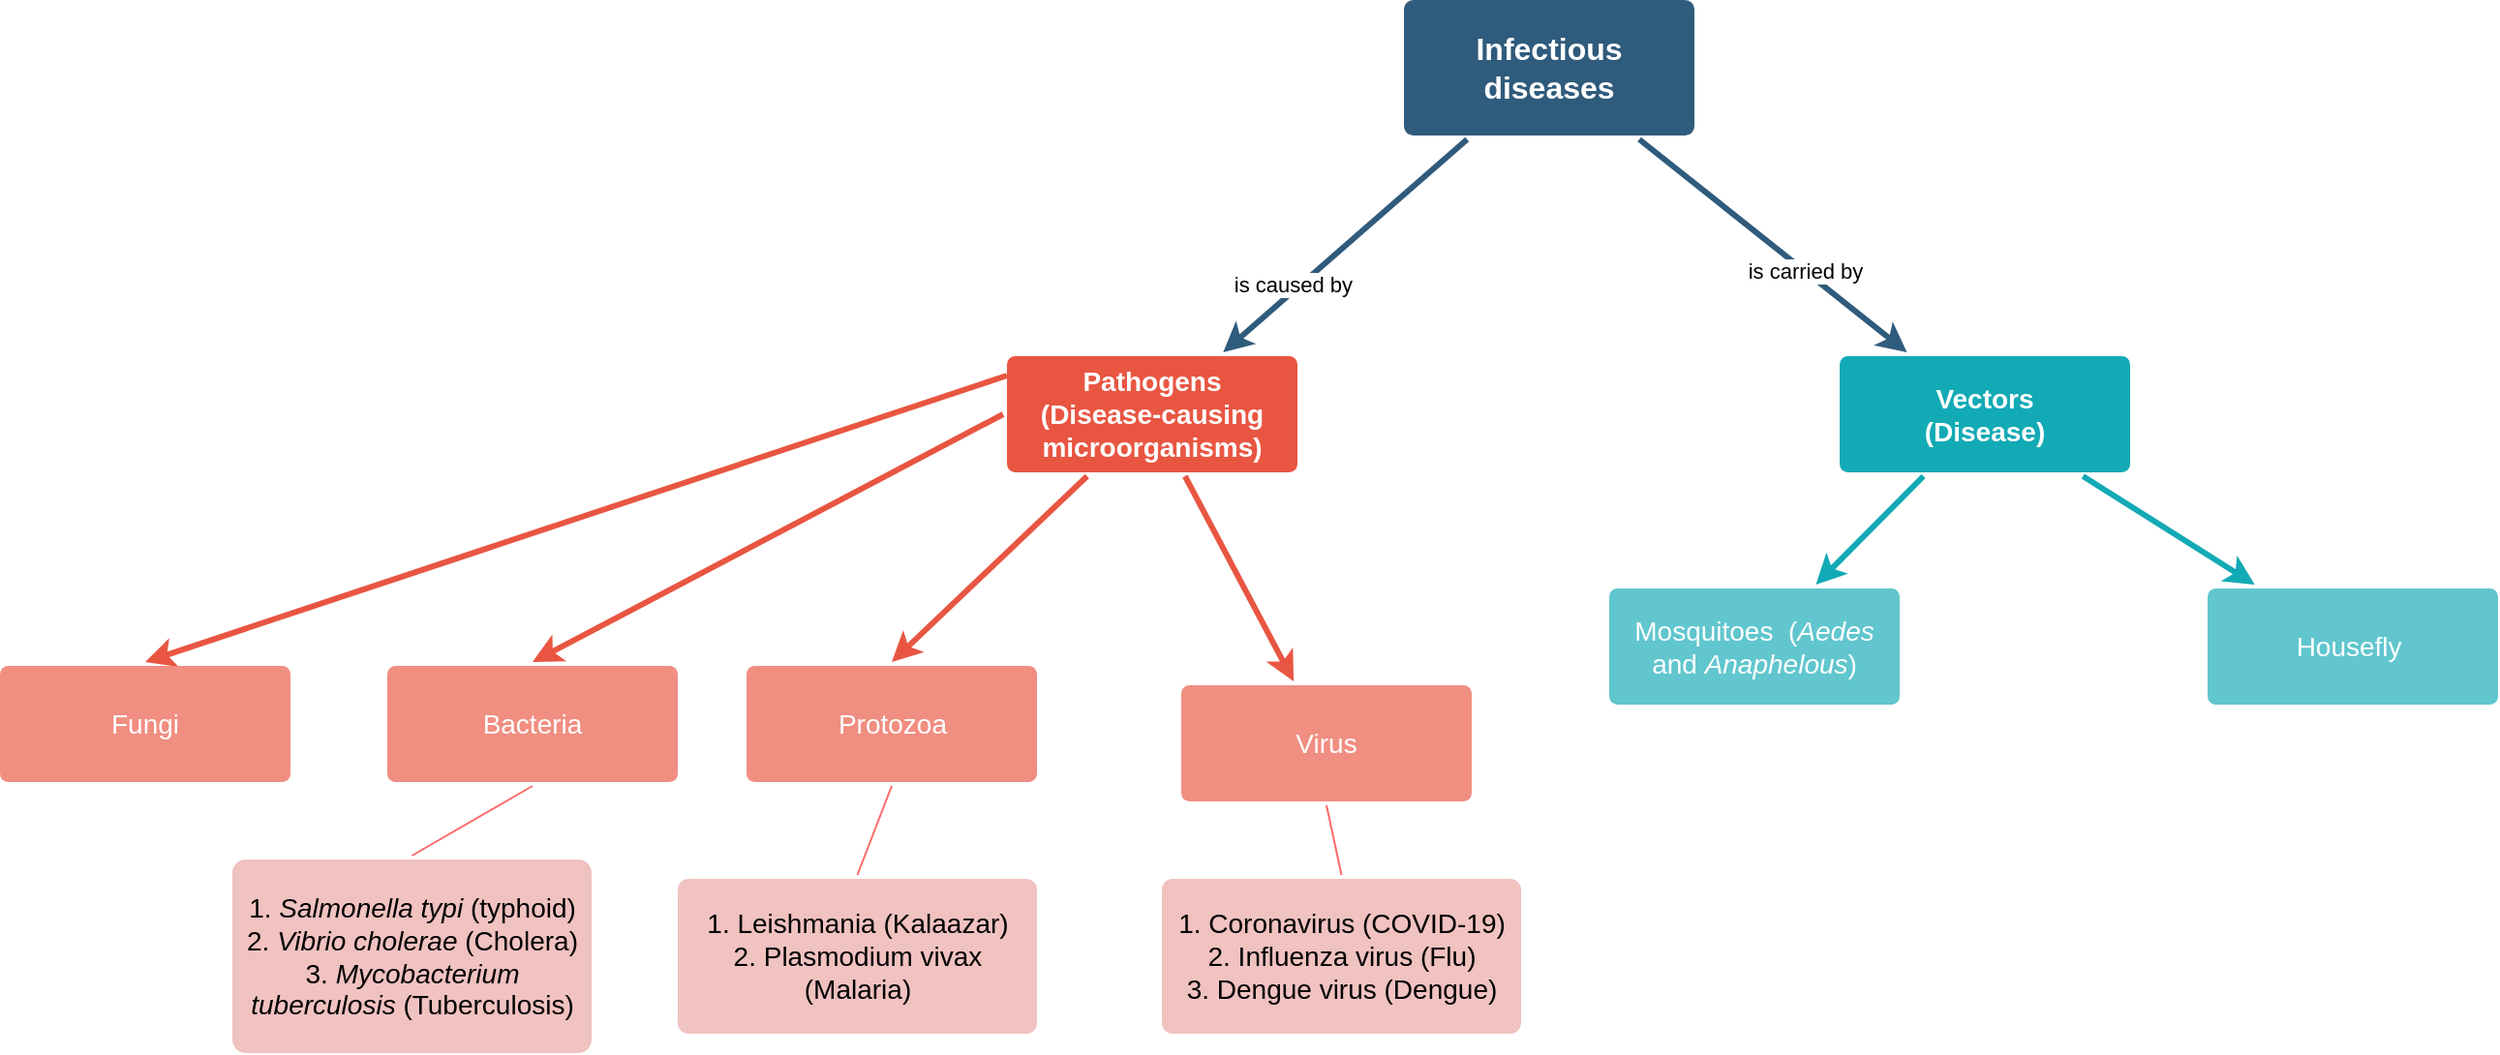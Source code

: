 <mxfile version="20.1.2" type="github" pages="2">
  <diagram id="6a731a19-8d31-9384-78a2-239565b7b9f0" name="Page-1">
    <mxGraphModel dx="4821" dy="1503" grid="1" gridSize="10" guides="1" tooltips="1" connect="1" arrows="1" fold="1" page="1" pageScale="1" pageWidth="1169" pageHeight="827" background="none" math="0" shadow="0">
      <root>
        <mxCell id="0" />
        <mxCell id="1" parent="0" />
        <mxCell id="1746" value="" style="edgeStyle=none;rounded=0;jumpStyle=none;html=1;shadow=0;labelBackgroundColor=none;startArrow=none;startFill=0;endArrow=classic;endFill=1;jettySize=auto;orthogonalLoop=1;strokeColor=#2F5B7C;strokeWidth=3;fontFamily=Helvetica;fontSize=16;fontColor=#23445D;spacing=5;" parent="1" source="1749" target="1771" edge="1">
          <mxGeometry relative="1" as="geometry" />
        </mxCell>
        <mxCell id="zPt4OVlKOoBAr0bhrzFJ-1802" value="is carried by" style="edgeLabel;html=1;align=center;verticalAlign=middle;resizable=0;points=[];" vertex="1" connectable="0" parent="1746">
          <mxGeometry x="0.226" relative="1" as="geometry">
            <mxPoint as="offset" />
          </mxGeometry>
        </mxCell>
        <mxCell id="1748" value="" style="edgeStyle=none;rounded=0;jumpStyle=none;html=1;shadow=0;labelBackgroundColor=none;startArrow=none;startFill=0;endArrow=classic;endFill=1;jettySize=auto;orthogonalLoop=1;strokeColor=#2F5B7C;strokeWidth=3;fontFamily=Helvetica;fontSize=16;fontColor=#23445D;spacing=5;" parent="1" source="1749" target="1753" edge="1">
          <mxGeometry relative="1" as="geometry" />
        </mxCell>
        <mxCell id="zPt4OVlKOoBAr0bhrzFJ-1801" value="is caused by&amp;nbsp;" style="edgeLabel;html=1;align=center;verticalAlign=middle;resizable=0;points=[];" vertex="1" connectable="0" parent="1748">
          <mxGeometry x="0.392" y="-1" relative="1" as="geometry">
            <mxPoint y="-1" as="offset" />
          </mxGeometry>
        </mxCell>
        <mxCell id="1749" value="Infectious diseases&lt;br&gt;" style="rounded=1;whiteSpace=wrap;html=1;shadow=0;labelBackgroundColor=none;strokeColor=none;strokeWidth=3;fillColor=#2F5B7C;fontFamily=Helvetica;fontSize=16;fontColor=#FFFFFF;align=center;fontStyle=1;spacing=5;arcSize=7;perimeterSpacing=2;" parent="1" vertex="1">
          <mxGeometry x="-515" y="80" width="150" height="70" as="geometry" />
        </mxCell>
        <mxCell id="1750" value="" style="edgeStyle=none;rounded=1;jumpStyle=none;html=1;shadow=0;labelBackgroundColor=none;startArrow=none;startFill=0;jettySize=auto;orthogonalLoop=1;strokeColor=#E85642;strokeWidth=3;fontFamily=Helvetica;fontSize=14;fontColor=#FFFFFF;spacing=5;fontStyle=1;fillColor=#b0e3e6;entryX=0.5;entryY=0;entryDx=0;entryDy=0;" parent="1" source="1753" target="1756" edge="1">
          <mxGeometry relative="1" as="geometry">
            <mxPoint x="-832" y="554" as="targetPoint" />
          </mxGeometry>
        </mxCell>
        <mxCell id="1752" value="" style="edgeStyle=none;rounded=1;jumpStyle=none;html=1;shadow=0;labelBackgroundColor=none;startArrow=none;startFill=0;jettySize=auto;orthogonalLoop=1;strokeColor=#E85642;strokeWidth=3;fontFamily=Helvetica;fontSize=14;fontColor=#FFFFFF;spacing=5;fontStyle=1;fillColor=#b0e3e6;" parent="1" source="1753" target="1754" edge="1">
          <mxGeometry relative="1" as="geometry" />
        </mxCell>
        <mxCell id="1753" value="Pathogens&lt;br&gt;(Disease-causing microorganisms)" style="rounded=1;whiteSpace=wrap;html=1;shadow=0;labelBackgroundColor=none;strokeColor=none;strokeWidth=3;fillColor=#e85642;fontFamily=Helvetica;fontSize=14;fontColor=#FFFFFF;align=center;spacing=5;fontStyle=1;arcSize=7;perimeterSpacing=2;" parent="1" vertex="1">
          <mxGeometry x="-720" y="264" width="150" height="60" as="geometry" />
        </mxCell>
        <mxCell id="1754" value="Virus" style="rounded=1;whiteSpace=wrap;html=1;shadow=0;labelBackgroundColor=none;strokeColor=none;strokeWidth=3;fillColor=#f08e81;fontFamily=Helvetica;fontSize=14;fontColor=#FFFFFF;align=center;spacing=5;fontStyle=0;arcSize=7;perimeterSpacing=2;" parent="1" vertex="1">
          <mxGeometry x="-630" y="434" width="150" height="60" as="geometry" />
        </mxCell>
        <mxCell id="1756" value="Protozoa" style="rounded=1;whiteSpace=wrap;html=1;shadow=0;labelBackgroundColor=none;strokeColor=none;strokeWidth=3;fillColor=#f08e81;fontFamily=Helvetica;fontSize=14;fontColor=#FFFFFF;align=center;spacing=5;fontStyle=0;arcSize=7;perimeterSpacing=2;" parent="1" vertex="1">
          <mxGeometry x="-854.5" y="424" width="150" height="60" as="geometry" />
        </mxCell>
        <mxCell id="1771" value="Vectors&lt;br&gt;(Disease)" style="rounded=1;whiteSpace=wrap;html=1;shadow=0;labelBackgroundColor=none;strokeColor=none;strokeWidth=3;fillColor=#12aab5;fontFamily=Helvetica;fontSize=14;fontColor=#FFFFFF;align=center;spacing=5;fontStyle=1;arcSize=7;perimeterSpacing=2;" parent="1" vertex="1">
          <mxGeometry x="-290" y="264.0" width="150" height="60" as="geometry" />
        </mxCell>
        <mxCell id="1772" value="Mosquitoes&amp;nbsp; (&lt;i&gt;Aedes &lt;/i&gt;and &lt;i&gt;Anaphelous&lt;/i&gt;)" style="rounded=1;whiteSpace=wrap;html=1;shadow=0;labelBackgroundColor=none;strokeColor=none;strokeWidth=3;fillColor=#61c6ce;fontFamily=Helvetica;fontSize=14;fontColor=#FFFFFF;align=center;spacing=5;fontStyle=0;arcSize=7;perimeterSpacing=2;" parent="1" vertex="1">
          <mxGeometry x="-409" y="384" width="150" height="60" as="geometry" />
        </mxCell>
        <mxCell id="1773" value="" style="edgeStyle=none;rounded=1;jumpStyle=none;html=1;shadow=0;labelBackgroundColor=none;startArrow=none;startFill=0;jettySize=auto;orthogonalLoop=1;strokeColor=#12AAB5;strokeWidth=3;fontFamily=Helvetica;fontSize=14;fontColor=#FFFFFF;spacing=5;fontStyle=1;fillColor=#b0e3e6;" parent="1" source="1771" target="1772" edge="1">
          <mxGeometry relative="1" as="geometry" />
        </mxCell>
        <mxCell id="1774" value="Housefly&amp;nbsp;" style="rounded=1;whiteSpace=wrap;html=1;shadow=0;labelBackgroundColor=none;strokeColor=none;strokeWidth=3;fillColor=#61c6ce;fontFamily=Helvetica;fontSize=14;fontColor=#FFFFFF;align=center;spacing=5;fontStyle=0;arcSize=7;perimeterSpacing=2;" parent="1" vertex="1">
          <mxGeometry x="-100" y="384" width="150" height="60" as="geometry" />
        </mxCell>
        <mxCell id="1775" value="" style="edgeStyle=none;rounded=1;jumpStyle=none;html=1;shadow=0;labelBackgroundColor=none;startArrow=none;startFill=0;jettySize=auto;orthogonalLoop=1;strokeColor=#12AAB5;strokeWidth=3;fontFamily=Helvetica;fontSize=14;fontColor=#FFFFFF;spacing=5;fontStyle=1;fillColor=#b0e3e6;" parent="1" source="1771" target="1774" edge="1">
          <mxGeometry relative="1" as="geometry" />
        </mxCell>
        <mxCell id="zPt4OVlKOoBAr0bhrzFJ-1781" value="Bacteria" style="rounded=1;whiteSpace=wrap;html=1;shadow=0;labelBackgroundColor=none;strokeColor=none;strokeWidth=3;fillColor=#f08e81;fontFamily=Helvetica;fontSize=14;fontColor=#FFFFFF;align=center;spacing=5;fontStyle=0;arcSize=7;perimeterSpacing=2;" vertex="1" parent="1">
          <mxGeometry x="-1040" y="424" width="150" height="60" as="geometry" />
        </mxCell>
        <mxCell id="zPt4OVlKOoBAr0bhrzFJ-1783" value="" style="edgeStyle=none;rounded=1;jumpStyle=none;html=1;shadow=0;labelBackgroundColor=none;startArrow=none;startFill=0;jettySize=auto;orthogonalLoop=1;strokeColor=#E85642;strokeWidth=3;fontFamily=Helvetica;fontSize=14;fontColor=#FFFFFF;spacing=5;fontStyle=1;fillColor=#b0e3e6;exitX=0;exitY=0.5;exitDx=0;exitDy=0;entryX=0.5;entryY=0;entryDx=0;entryDy=0;" edge="1" parent="1" source="1753" target="zPt4OVlKOoBAr0bhrzFJ-1781">
          <mxGeometry relative="1" as="geometry">
            <mxPoint x="-730" y="304" as="sourcePoint" />
            <mxPoint x="-910" y="444" as="targetPoint" />
          </mxGeometry>
        </mxCell>
        <mxCell id="zPt4OVlKOoBAr0bhrzFJ-1795" value="&lt;font color=&quot;#000000&quot;&gt;1. &lt;i&gt;Salmonella typi &lt;/i&gt;(typhoid)&lt;br&gt;2.&amp;nbsp;&lt;i&gt;Vibrio cholerae&lt;/i&gt; (Cholera)&lt;br&gt;3. &lt;i&gt;Mycobacterium tuberculosis&lt;/i&gt; (Tuberculosis)&lt;br&gt;&lt;/font&gt;" style="rounded=1;whiteSpace=wrap;html=1;shadow=0;labelBackgroundColor=none;strokeColor=none;strokeWidth=3;fillColor=#F0C2C0;fontFamily=Helvetica;fontSize=14;fontColor=#FFFFFF;align=center;spacing=5;fontStyle=0;arcSize=7;perimeterSpacing=2;" vertex="1" parent="1">
          <mxGeometry x="-1120" y="524" width="185.5" height="100" as="geometry" />
        </mxCell>
        <mxCell id="zPt4OVlKOoBAr0bhrzFJ-1804" value="" style="endArrow=none;html=1;rounded=0;exitX=0.5;exitY=0;exitDx=0;exitDy=0;entryX=0.5;entryY=1;entryDx=0;entryDy=0;strokeColor=#FF6969;" edge="1" parent="1" source="zPt4OVlKOoBAr0bhrzFJ-1795" target="zPt4OVlKOoBAr0bhrzFJ-1781">
          <mxGeometry width="50" height="50" relative="1" as="geometry">
            <mxPoint x="-1050" y="504" as="sourcePoint" />
            <mxPoint x="-1000" y="454" as="targetPoint" />
          </mxGeometry>
        </mxCell>
        <mxCell id="zPt4OVlKOoBAr0bhrzFJ-1805" value="&lt;font color=&quot;#000000&quot;&gt;1. Coronavirus (COVID-19)&lt;br&gt;2. Influenza virus (Flu)&lt;br&gt;3. Dengue virus (Dengue)&lt;br&gt;&lt;/font&gt;" style="rounded=1;whiteSpace=wrap;html=1;shadow=0;labelBackgroundColor=none;strokeColor=none;strokeWidth=3;fillColor=#F0C2C0;fontFamily=Helvetica;fontSize=14;fontColor=#FFFFFF;align=center;spacing=5;fontStyle=0;arcSize=7;perimeterSpacing=2;" vertex="1" parent="1">
          <mxGeometry x="-640" y="534" width="185.5" height="80" as="geometry" />
        </mxCell>
        <mxCell id="zPt4OVlKOoBAr0bhrzFJ-1808" value="" style="endArrow=none;html=1;rounded=0;exitX=0.5;exitY=0;exitDx=0;exitDy=0;entryX=0.5;entryY=1;entryDx=0;entryDy=0;strokeColor=#FF6969;" edge="1" parent="1" source="zPt4OVlKOoBAr0bhrzFJ-1805" target="1754">
          <mxGeometry width="50" height="50" relative="1" as="geometry">
            <mxPoint x="-622.25" y="534" as="sourcePoint" />
            <mxPoint x="-570" y="488" as="targetPoint" />
          </mxGeometry>
        </mxCell>
        <mxCell id="zPt4OVlKOoBAr0bhrzFJ-1809" value="&lt;font color=&quot;#000000&quot;&gt;1. Leishmania (Kalaazar)&lt;br&gt;2. Plasmodium vivax (Malaria)&lt;br&gt;&lt;/font&gt;" style="rounded=1;whiteSpace=wrap;html=1;shadow=0;labelBackgroundColor=none;strokeColor=none;strokeWidth=3;fillColor=#F0C2C0;fontFamily=Helvetica;fontSize=14;fontColor=#FFFFFF;align=center;spacing=5;fontStyle=0;arcSize=7;perimeterSpacing=2;" vertex="1" parent="1">
          <mxGeometry x="-890" y="534" width="185.5" height="80" as="geometry" />
        </mxCell>
        <mxCell id="zPt4OVlKOoBAr0bhrzFJ-1810" value="" style="endArrow=none;html=1;rounded=0;exitX=0.5;exitY=0;exitDx=0;exitDy=0;strokeColor=#FF6969;entryX=0.5;entryY=1;entryDx=0;entryDy=0;" edge="1" parent="1" source="zPt4OVlKOoBAr0bhrzFJ-1809" target="1756">
          <mxGeometry width="50" height="50" relative="1" as="geometry">
            <mxPoint x="-1047.25" y="512" as="sourcePoint" />
            <mxPoint x="-820" y="494" as="targetPoint" />
          </mxGeometry>
        </mxCell>
        <mxCell id="zPt4OVlKOoBAr0bhrzFJ-1811" value="" style="edgeStyle=none;rounded=1;jumpStyle=none;html=1;shadow=0;labelBackgroundColor=none;startArrow=none;startFill=0;jettySize=auto;orthogonalLoop=1;strokeColor=#E85642;strokeWidth=3;fontFamily=Helvetica;fontSize=14;fontColor=#FFFFFF;spacing=5;fontStyle=1;fillColor=#b0e3e6;entryX=0.5;entryY=0;entryDx=0;entryDy=0;" edge="1" parent="1" target="zPt4OVlKOoBAr0bhrzFJ-1812">
          <mxGeometry relative="1" as="geometry">
            <mxPoint x="-720" y="274" as="sourcePoint" />
            <mxPoint x="-1180" y="384" as="targetPoint" />
          </mxGeometry>
        </mxCell>
        <mxCell id="zPt4OVlKOoBAr0bhrzFJ-1812" value="Fungi" style="rounded=1;whiteSpace=wrap;html=1;shadow=0;labelBackgroundColor=none;strokeColor=none;strokeWidth=3;fillColor=#f08e81;fontFamily=Helvetica;fontSize=14;fontColor=#FFFFFF;align=center;spacing=5;fontStyle=0;arcSize=7;perimeterSpacing=2;" vertex="1" parent="1">
          <mxGeometry x="-1240" y="424" width="150" height="60" as="geometry" />
        </mxCell>
      </root>
    </mxGraphModel>
  </diagram>
  <diagram id="dlOCUUG88H-9y8-VTbup" name="Page-2">
    <mxGraphModel dx="745" dy="451" grid="1" gridSize="10" guides="1" tooltips="1" connect="1" arrows="1" fold="1" page="1" pageScale="1" pageWidth="850" pageHeight="1100" math="0" shadow="0">
      <root>
        <mxCell id="0" />
        <mxCell id="1" parent="0" />
      </root>
    </mxGraphModel>
  </diagram>
</mxfile>
